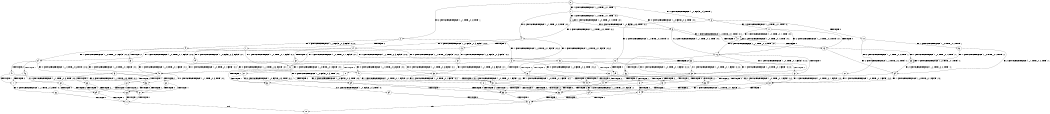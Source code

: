 digraph BCG {
size = "7, 10.5";
center = TRUE;
node [shape = circle];
0 [peripheries = 2];
0 -> 1 [label = "EX !1 !ATOMIC_EXCH_BRANCH (1, +0, TRUE, +0, 1, TRUE) !::"];
0 -> 2 [label = "EX !2 !ATOMIC_EXCH_BRANCH (1, +1, TRUE, +0, 2, TRUE) !::"];
0 -> 3 [label = "EX !0 !ATOMIC_EXCH_BRANCH (1, +0, FALSE, +0, 3, TRUE) !::"];
1 -> 4 [label = "EX !2 !ATOMIC_EXCH_BRANCH (1, +1, TRUE, +0, 2, TRUE) !:0:1:"];
1 -> 5 [label = "EX !0 !ATOMIC_EXCH_BRANCH (1, +0, FALSE, +0, 3, TRUE) !:0:1:"];
1 -> 6 [label = "EX !1 !ATOMIC_EXCH_BRANCH (1, +0, TRUE, +0, 1, TRUE) !:0:1:"];
2 -> 7 [label = "TERMINATE !2"];
2 -> 8 [label = "EX !1 !ATOMIC_EXCH_BRANCH (1, +0, TRUE, +0, 1, FALSE) !:0:1:2:"];
2 -> 9 [label = "EX !0 !ATOMIC_EXCH_BRANCH (1, +0, FALSE, +0, 3, FALSE) !:0:1:2:"];
3 -> 10 [label = "TERMINATE !0"];
3 -> 11 [label = "EX !1 !ATOMIC_EXCH_BRANCH (1, +0, TRUE, +0, 1, TRUE) !:0:"];
3 -> 12 [label = "EX !2 !ATOMIC_EXCH_BRANCH (1, +1, TRUE, +0, 2, TRUE) !:0:"];
4 -> 13 [label = "TERMINATE !2"];
4 -> 14 [label = "EX !0 !ATOMIC_EXCH_BRANCH (1, +0, FALSE, +0, 3, FALSE) !:0:1:2:"];
4 -> 8 [label = "EX !1 !ATOMIC_EXCH_BRANCH (1, +0, TRUE, +0, 1, FALSE) !:0:1:2:"];
5 -> 15 [label = "TERMINATE !0"];
5 -> 16 [label = "EX !2 !ATOMIC_EXCH_BRANCH (1, +1, TRUE, +0, 2, TRUE) !:0:1:"];
5 -> 17 [label = "EX !1 !ATOMIC_EXCH_BRANCH (1, +0, TRUE, +0, 1, TRUE) !:0:1:"];
6 -> 4 [label = "EX !2 !ATOMIC_EXCH_BRANCH (1, +1, TRUE, +0, 2, TRUE) !:0:1:"];
6 -> 5 [label = "EX !0 !ATOMIC_EXCH_BRANCH (1, +0, FALSE, +0, 3, TRUE) !:0:1:"];
6 -> 6 [label = "EX !1 !ATOMIC_EXCH_BRANCH (1, +0, TRUE, +0, 1, TRUE) !:0:1:"];
7 -> 18 [label = "EX !1 !ATOMIC_EXCH_BRANCH (1, +0, TRUE, +0, 1, FALSE) !:0:1:"];
7 -> 19 [label = "EX !0 !ATOMIC_EXCH_BRANCH (1, +0, FALSE, +0, 3, FALSE) !:0:1:"];
8 -> 20 [label = "TERMINATE !1"];
8 -> 21 [label = "TERMINATE !2"];
8 -> 22 [label = "EX !0 !ATOMIC_EXCH_BRANCH (1, +0, FALSE, +0, 3, TRUE) !:0:1:2:"];
9 -> 23 [label = "TERMINATE !2"];
9 -> 24 [label = "EX !1 !ATOMIC_EXCH_BRANCH (1, +0, TRUE, +0, 1, FALSE) !:0:1:2:"];
9 -> 25 [label = "EX !0 !ATOMIC_EXCH_BRANCH (1, +1, TRUE, +0, 3, FALSE) !:0:1:2:"];
10 -> 26 [label = "EX !1 !ATOMIC_EXCH_BRANCH (1, +0, TRUE, +0, 1, TRUE) !::"];
10 -> 27 [label = "EX !2 !ATOMIC_EXCH_BRANCH (1, +1, TRUE, +0, 2, TRUE) !::"];
11 -> 15 [label = "TERMINATE !0"];
11 -> 16 [label = "EX !2 !ATOMIC_EXCH_BRANCH (1, +1, TRUE, +0, 2, TRUE) !:0:1:"];
11 -> 17 [label = "EX !1 !ATOMIC_EXCH_BRANCH (1, +0, TRUE, +0, 1, TRUE) !:0:1:"];
12 -> 28 [label = "TERMINATE !2"];
12 -> 29 [label = "TERMINATE !0"];
12 -> 30 [label = "EX !1 !ATOMIC_EXCH_BRANCH (1, +0, TRUE, +0, 1, FALSE) !:0:1:2:"];
13 -> 31 [label = "EX !0 !ATOMIC_EXCH_BRANCH (1, +0, FALSE, +0, 3, FALSE) !:0:1:"];
13 -> 18 [label = "EX !1 !ATOMIC_EXCH_BRANCH (1, +0, TRUE, +0, 1, FALSE) !:0:1:"];
14 -> 32 [label = "TERMINATE !2"];
14 -> 24 [label = "EX !1 !ATOMIC_EXCH_BRANCH (1, +0, TRUE, +0, 1, FALSE) !:0:1:2:"];
14 -> 33 [label = "EX !0 !ATOMIC_EXCH_BRANCH (1, +1, TRUE, +0, 3, FALSE) !:0:1:2:"];
15 -> 34 [label = "EX !2 !ATOMIC_EXCH_BRANCH (1, +1, TRUE, +0, 2, TRUE) !:1:"];
15 -> 35 [label = "EX !1 !ATOMIC_EXCH_BRANCH (1, +0, TRUE, +0, 1, TRUE) !:1:"];
16 -> 36 [label = "TERMINATE !2"];
16 -> 37 [label = "TERMINATE !0"];
16 -> 30 [label = "EX !1 !ATOMIC_EXCH_BRANCH (1, +0, TRUE, +0, 1, FALSE) !:0:1:2:"];
17 -> 15 [label = "TERMINATE !0"];
17 -> 16 [label = "EX !2 !ATOMIC_EXCH_BRANCH (1, +1, TRUE, +0, 2, TRUE) !:0:1:"];
17 -> 17 [label = "EX !1 !ATOMIC_EXCH_BRANCH (1, +0, TRUE, +0, 1, TRUE) !:0:1:"];
18 -> 38 [label = "TERMINATE !1"];
18 -> 39 [label = "EX !0 !ATOMIC_EXCH_BRANCH (1, +0, FALSE, +0, 3, TRUE) !:0:1:"];
19 -> 40 [label = "EX !1 !ATOMIC_EXCH_BRANCH (1, +0, TRUE, +0, 1, FALSE) !:0:1:"];
19 -> 41 [label = "EX !0 !ATOMIC_EXCH_BRANCH (1, +1, TRUE, +0, 3, FALSE) !:0:1:"];
20 -> 38 [label = "TERMINATE !2"];
20 -> 42 [label = "EX !0 !ATOMIC_EXCH_BRANCH (1, +0, FALSE, +0, 3, TRUE) !:0:2:"];
21 -> 38 [label = "TERMINATE !1"];
21 -> 39 [label = "EX !0 !ATOMIC_EXCH_BRANCH (1, +0, FALSE, +0, 3, TRUE) !:0:1:"];
22 -> 43 [label = "TERMINATE !1"];
22 -> 44 [label = "TERMINATE !2"];
22 -> 45 [label = "TERMINATE !0"];
23 -> 40 [label = "EX !1 !ATOMIC_EXCH_BRANCH (1, +0, TRUE, +0, 1, FALSE) !:0:1:"];
23 -> 41 [label = "EX !0 !ATOMIC_EXCH_BRANCH (1, +1, TRUE, +0, 3, FALSE) !:0:1:"];
24 -> 46 [label = "TERMINATE !1"];
24 -> 47 [label = "TERMINATE !2"];
24 -> 48 [label = "EX !0 !ATOMIC_EXCH_BRANCH (1, +1, TRUE, +0, 3, TRUE) !:0:1:2:"];
25 -> 28 [label = "TERMINATE !2"];
25 -> 29 [label = "TERMINATE !0"];
25 -> 30 [label = "EX !1 !ATOMIC_EXCH_BRANCH (1, +0, TRUE, +0, 1, FALSE) !:0:1:2:"];
26 -> 34 [label = "EX !2 !ATOMIC_EXCH_BRANCH (1, +1, TRUE, +0, 2, TRUE) !:1:"];
26 -> 35 [label = "EX !1 !ATOMIC_EXCH_BRANCH (1, +0, TRUE, +0, 1, TRUE) !:1:"];
27 -> 49 [label = "TERMINATE !2"];
27 -> 50 [label = "EX !1 !ATOMIC_EXCH_BRANCH (1, +0, TRUE, +0, 1, FALSE) !:1:2:"];
28 -> 49 [label = "TERMINATE !0"];
28 -> 51 [label = "EX !1 !ATOMIC_EXCH_BRANCH (1, +0, TRUE, +0, 1, FALSE) !:0:1:"];
29 -> 49 [label = "TERMINATE !2"];
29 -> 50 [label = "EX !1 !ATOMIC_EXCH_BRANCH (1, +0, TRUE, +0, 1, FALSE) !:1:2:"];
30 -> 43 [label = "TERMINATE !1"];
30 -> 44 [label = "TERMINATE !2"];
30 -> 45 [label = "TERMINATE !0"];
31 -> 40 [label = "EX !1 !ATOMIC_EXCH_BRANCH (1, +0, TRUE, +0, 1, FALSE) !:0:1:"];
31 -> 52 [label = "EX !0 !ATOMIC_EXCH_BRANCH (1, +1, TRUE, +0, 3, FALSE) !:0:1:"];
32 -> 40 [label = "EX !1 !ATOMIC_EXCH_BRANCH (1, +0, TRUE, +0, 1, FALSE) !:0:1:"];
32 -> 52 [label = "EX !0 !ATOMIC_EXCH_BRANCH (1, +1, TRUE, +0, 3, FALSE) !:0:1:"];
33 -> 36 [label = "TERMINATE !2"];
33 -> 37 [label = "TERMINATE !0"];
33 -> 30 [label = "EX !1 !ATOMIC_EXCH_BRANCH (1, +0, TRUE, +0, 1, FALSE) !:0:1:2:"];
34 -> 53 [label = "TERMINATE !2"];
34 -> 50 [label = "EX !1 !ATOMIC_EXCH_BRANCH (1, +0, TRUE, +0, 1, FALSE) !:1:2:"];
35 -> 34 [label = "EX !2 !ATOMIC_EXCH_BRANCH (1, +1, TRUE, +0, 2, TRUE) !:1:"];
35 -> 35 [label = "EX !1 !ATOMIC_EXCH_BRANCH (1, +0, TRUE, +0, 1, TRUE) !:1:"];
36 -> 53 [label = "TERMINATE !0"];
36 -> 51 [label = "EX !1 !ATOMIC_EXCH_BRANCH (1, +0, TRUE, +0, 1, FALSE) !:0:1:"];
37 -> 53 [label = "TERMINATE !2"];
37 -> 50 [label = "EX !1 !ATOMIC_EXCH_BRANCH (1, +0, TRUE, +0, 1, FALSE) !:1:2:"];
38 -> 54 [label = "EX !0 !ATOMIC_EXCH_BRANCH (1, +0, FALSE, +0, 3, TRUE) !:0:"];
39 -> 55 [label = "TERMINATE !1"];
39 -> 56 [label = "TERMINATE !0"];
40 -> 57 [label = "TERMINATE !1"];
40 -> 58 [label = "EX !0 !ATOMIC_EXCH_BRANCH (1, +1, TRUE, +0, 3, TRUE) !:0:1:"];
41 -> 49 [label = "TERMINATE !0"];
41 -> 51 [label = "EX !1 !ATOMIC_EXCH_BRANCH (1, +0, TRUE, +0, 1, FALSE) !:0:1:"];
42 -> 55 [label = "TERMINATE !2"];
42 -> 59 [label = "TERMINATE !0"];
43 -> 55 [label = "TERMINATE !2"];
43 -> 59 [label = "TERMINATE !0"];
44 -> 55 [label = "TERMINATE !1"];
44 -> 56 [label = "TERMINATE !0"];
45 -> 59 [label = "TERMINATE !1"];
45 -> 56 [label = "TERMINATE !2"];
46 -> 57 [label = "TERMINATE !2"];
46 -> 60 [label = "EX !0 !ATOMIC_EXCH_BRANCH (1, +1, TRUE, +0, 3, TRUE) !:0:2:"];
47 -> 57 [label = "TERMINATE !1"];
47 -> 58 [label = "EX !0 !ATOMIC_EXCH_BRANCH (1, +1, TRUE, +0, 3, TRUE) !:0:1:"];
48 -> 61 [label = "TERMINATE !1"];
48 -> 62 [label = "TERMINATE !2"];
48 -> 63 [label = "TERMINATE !0"];
49 -> 64 [label = "EX !1 !ATOMIC_EXCH_BRANCH (1, +0, TRUE, +0, 1, FALSE) !:1:"];
50 -> 59 [label = "TERMINATE !1"];
50 -> 56 [label = "TERMINATE !2"];
51 -> 55 [label = "TERMINATE !1"];
51 -> 56 [label = "TERMINATE !0"];
52 -> 53 [label = "TERMINATE !0"];
52 -> 51 [label = "EX !1 !ATOMIC_EXCH_BRANCH (1, +0, TRUE, +0, 1, FALSE) !:0:1:"];
53 -> 64 [label = "EX !1 !ATOMIC_EXCH_BRANCH (1, +0, TRUE, +0, 1, FALSE) !:1:"];
54 -> 65 [label = "TERMINATE !0"];
55 -> 65 [label = "TERMINATE !0"];
56 -> 65 [label = "TERMINATE !1"];
57 -> 66 [label = "EX !0 !ATOMIC_EXCH_BRANCH (1, +1, TRUE, +0, 3, TRUE) !:0:"];
58 -> 67 [label = "TERMINATE !1"];
58 -> 68 [label = "TERMINATE !0"];
59 -> 65 [label = "TERMINATE !2"];
60 -> 67 [label = "TERMINATE !2"];
60 -> 69 [label = "TERMINATE !0"];
61 -> 67 [label = "TERMINATE !2"];
61 -> 69 [label = "TERMINATE !0"];
62 -> 67 [label = "TERMINATE !1"];
62 -> 68 [label = "TERMINATE !0"];
63 -> 69 [label = "TERMINATE !1"];
63 -> 68 [label = "TERMINATE !2"];
64 -> 65 [label = "TERMINATE !1"];
65 -> 70 [label = "exit"];
66 -> 71 [label = "TERMINATE !0"];
67 -> 71 [label = "TERMINATE !0"];
68 -> 71 [label = "TERMINATE !1"];
69 -> 71 [label = "TERMINATE !2"];
71 -> 70 [label = "exit"];
}
